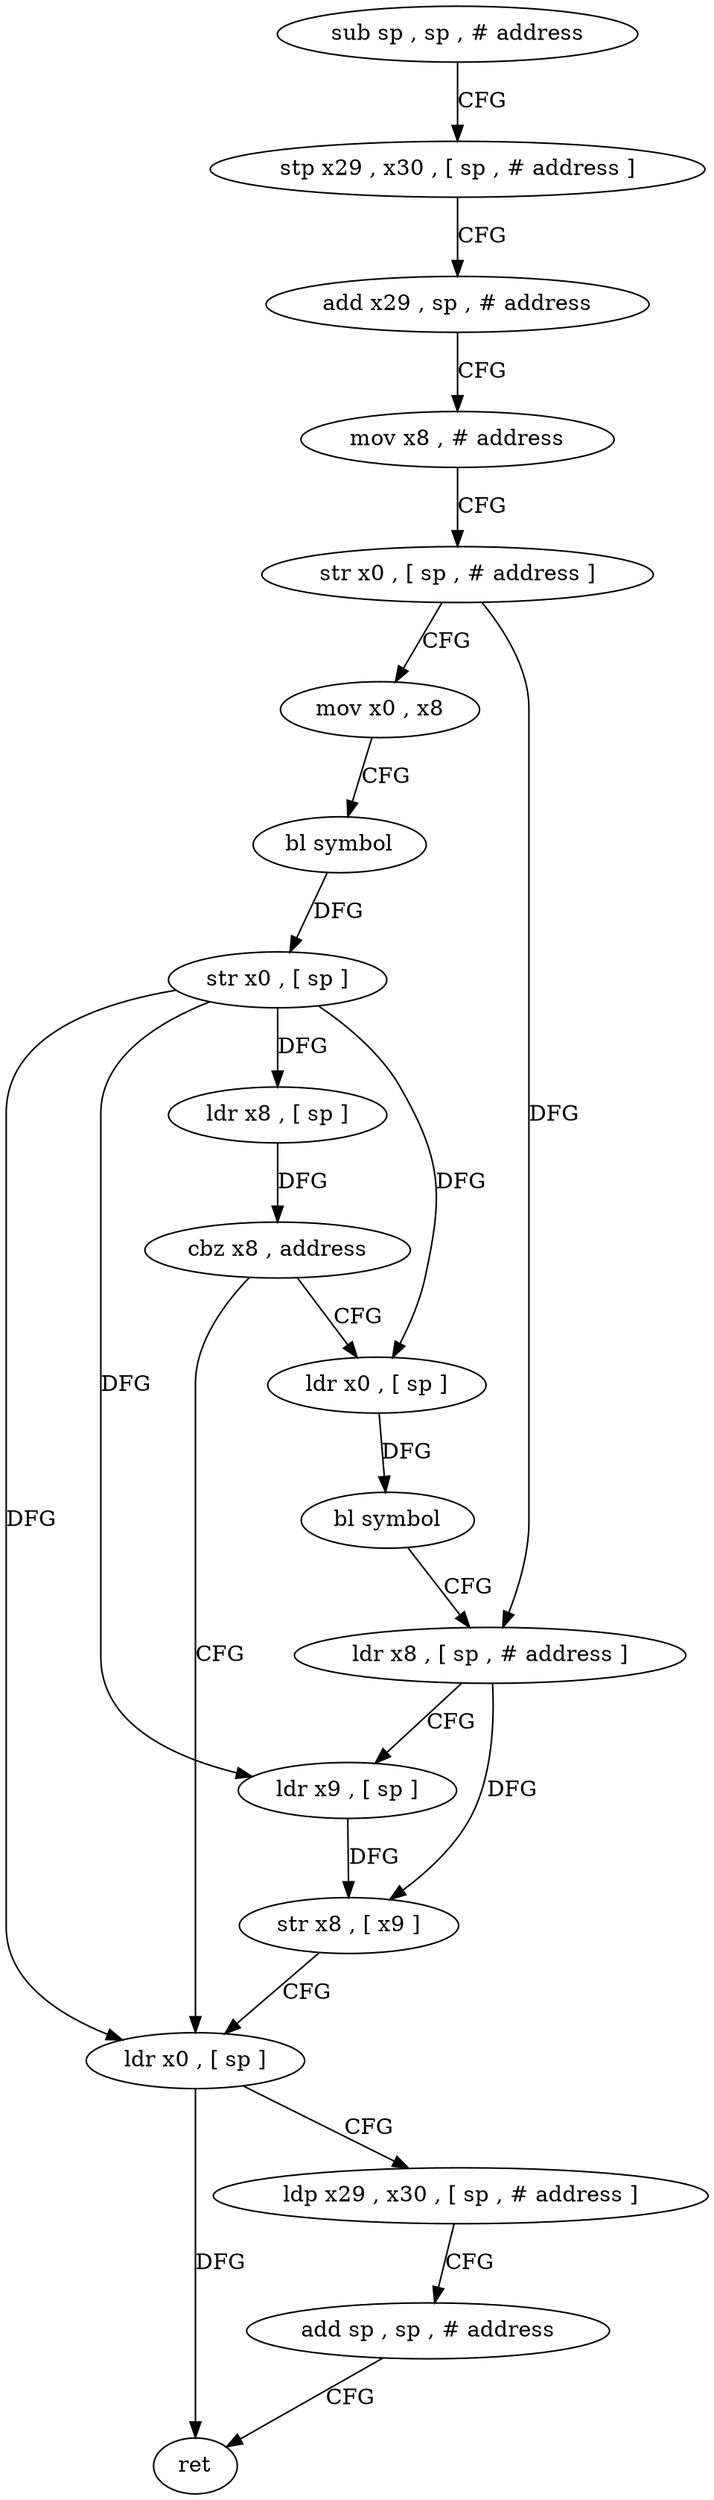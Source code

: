 digraph "func" {
"113476" [label = "sub sp , sp , # address" ]
"113480" [label = "stp x29 , x30 , [ sp , # address ]" ]
"113484" [label = "add x29 , sp , # address" ]
"113488" [label = "mov x8 , # address" ]
"113492" [label = "str x0 , [ sp , # address ]" ]
"113496" [label = "mov x0 , x8" ]
"113500" [label = "bl symbol" ]
"113504" [label = "str x0 , [ sp ]" ]
"113508" [label = "ldr x8 , [ sp ]" ]
"113512" [label = "cbz x8 , address" ]
"113536" [label = "ldr x0 , [ sp ]" ]
"113516" [label = "ldr x0 , [ sp ]" ]
"113540" [label = "ldp x29 , x30 , [ sp , # address ]" ]
"113544" [label = "add sp , sp , # address" ]
"113548" [label = "ret" ]
"113520" [label = "bl symbol" ]
"113524" [label = "ldr x8 , [ sp , # address ]" ]
"113528" [label = "ldr x9 , [ sp ]" ]
"113532" [label = "str x8 , [ x9 ]" ]
"113476" -> "113480" [ label = "CFG" ]
"113480" -> "113484" [ label = "CFG" ]
"113484" -> "113488" [ label = "CFG" ]
"113488" -> "113492" [ label = "CFG" ]
"113492" -> "113496" [ label = "CFG" ]
"113492" -> "113524" [ label = "DFG" ]
"113496" -> "113500" [ label = "CFG" ]
"113500" -> "113504" [ label = "DFG" ]
"113504" -> "113508" [ label = "DFG" ]
"113504" -> "113536" [ label = "DFG" ]
"113504" -> "113516" [ label = "DFG" ]
"113504" -> "113528" [ label = "DFG" ]
"113508" -> "113512" [ label = "DFG" ]
"113512" -> "113536" [ label = "CFG" ]
"113512" -> "113516" [ label = "CFG" ]
"113536" -> "113540" [ label = "CFG" ]
"113536" -> "113548" [ label = "DFG" ]
"113516" -> "113520" [ label = "DFG" ]
"113540" -> "113544" [ label = "CFG" ]
"113544" -> "113548" [ label = "CFG" ]
"113520" -> "113524" [ label = "CFG" ]
"113524" -> "113528" [ label = "CFG" ]
"113524" -> "113532" [ label = "DFG" ]
"113528" -> "113532" [ label = "DFG" ]
"113532" -> "113536" [ label = "CFG" ]
}
